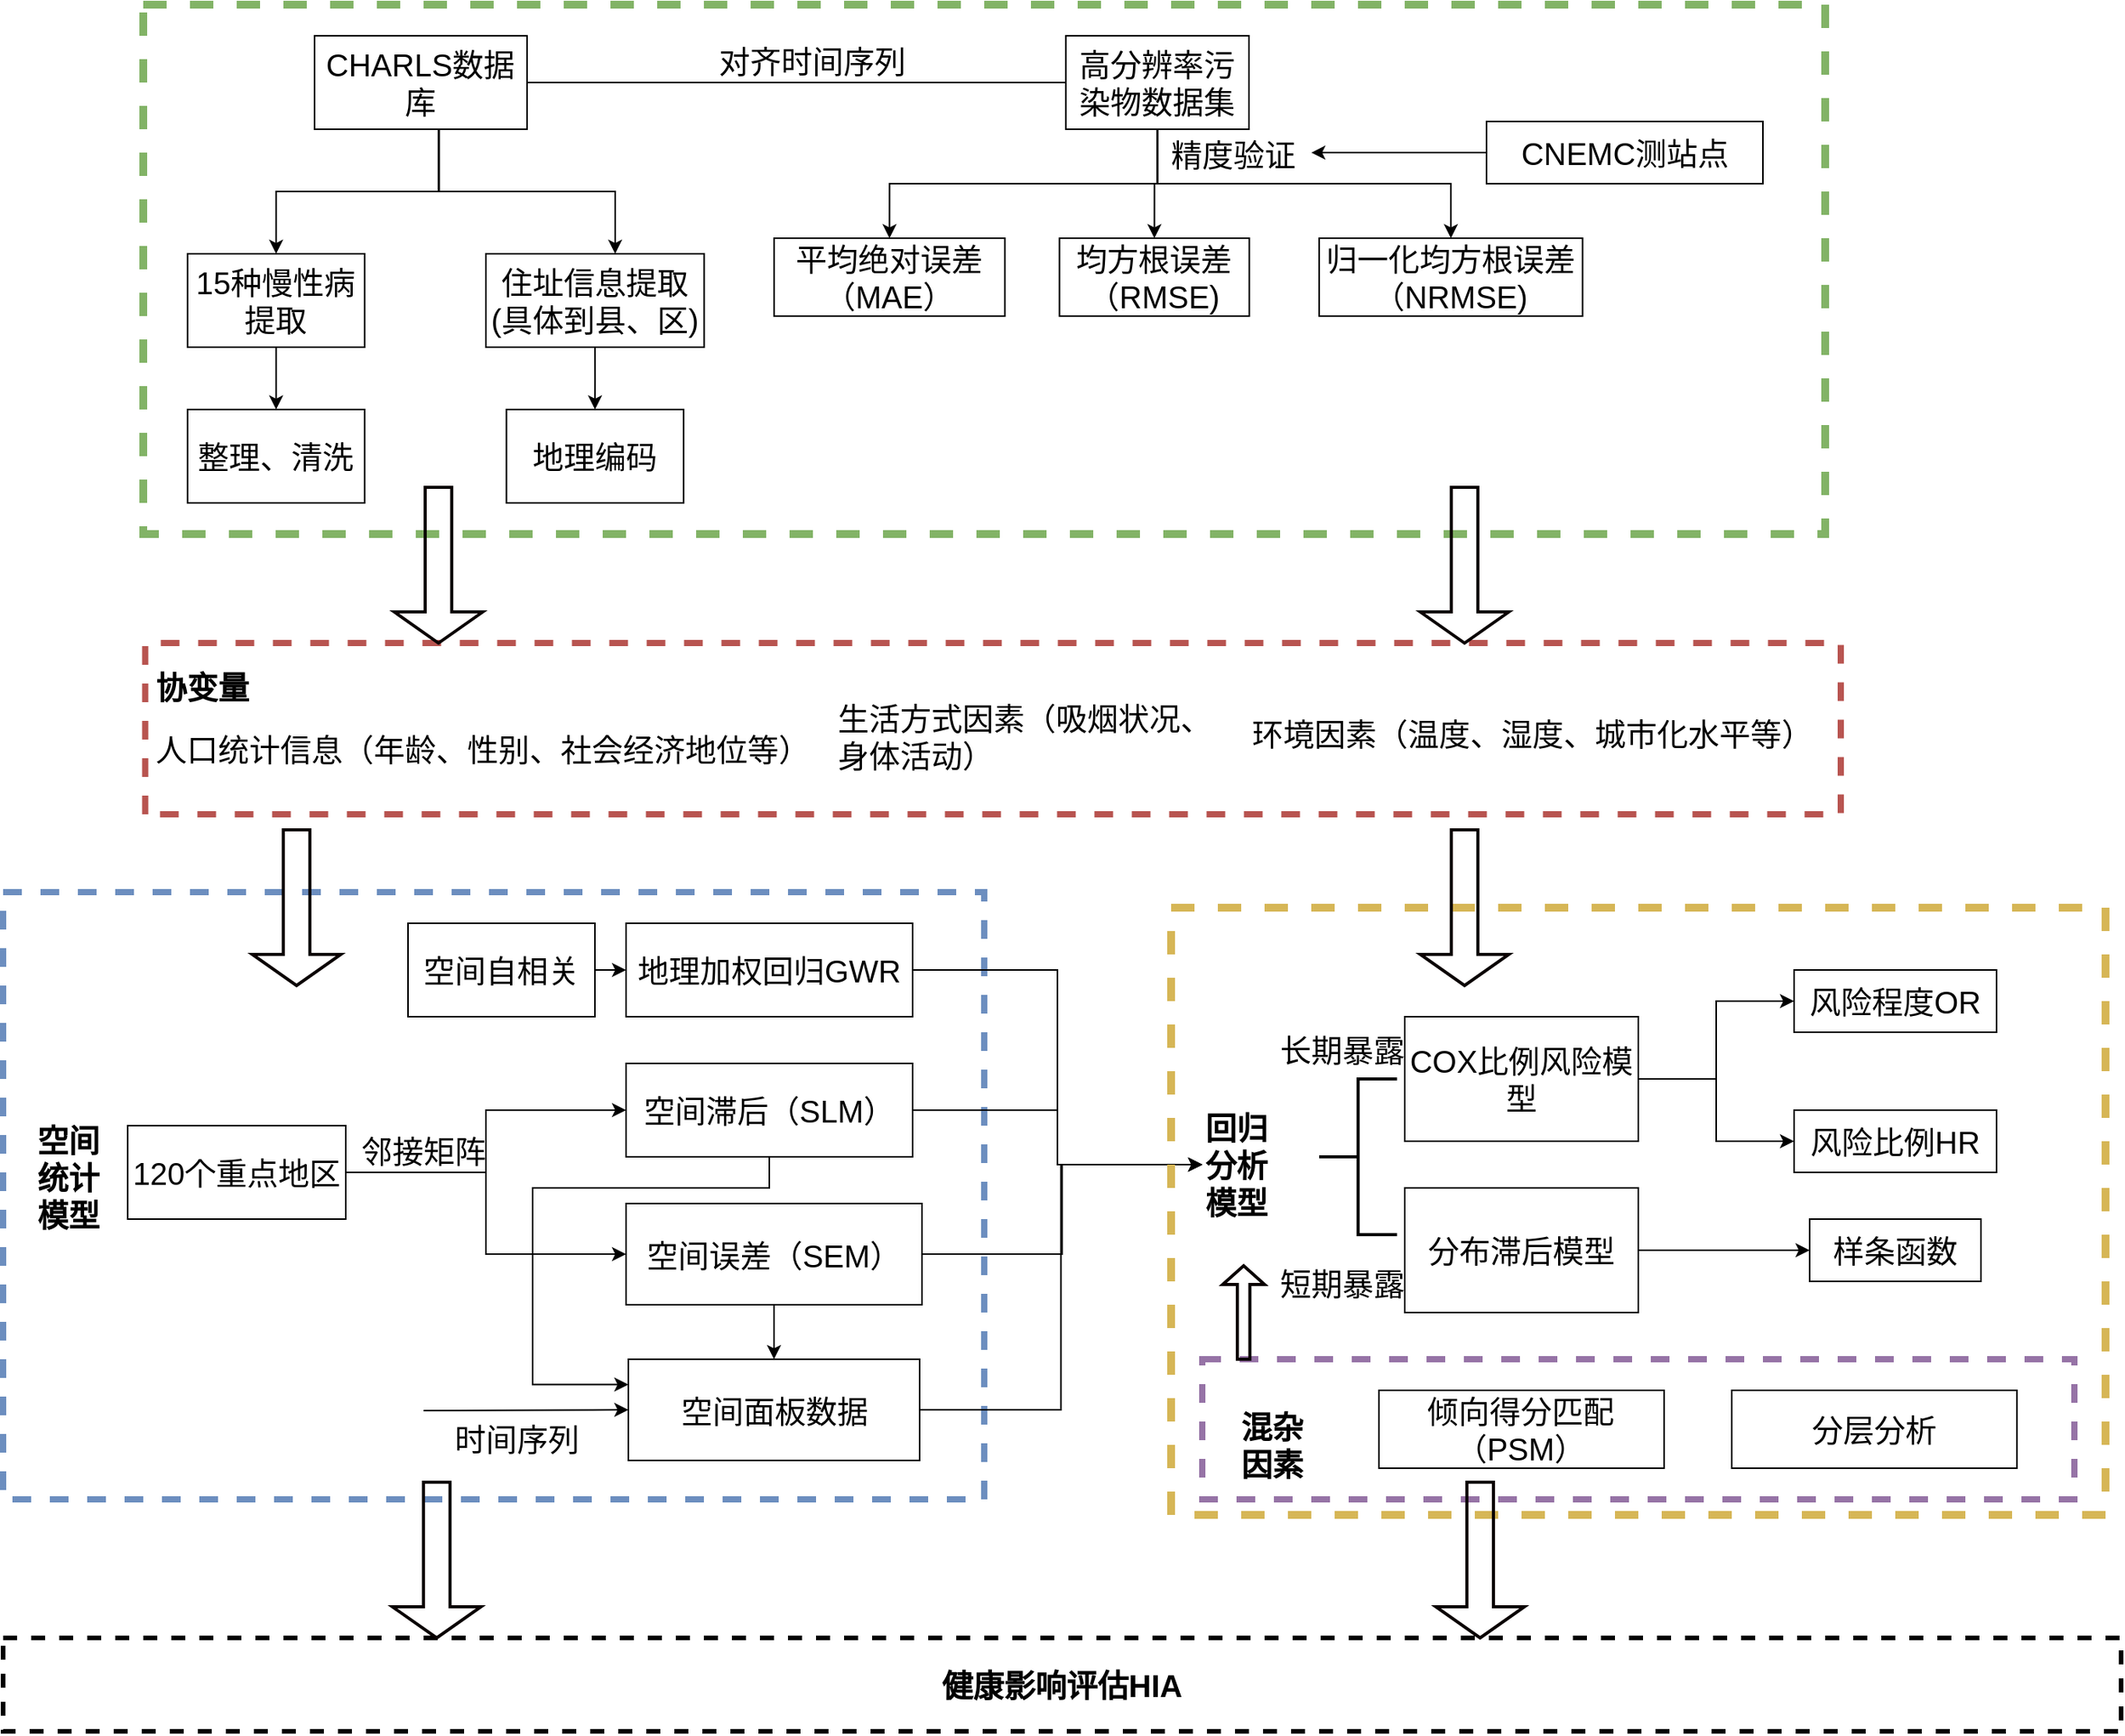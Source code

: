 <mxfile version="24.8.6" pages="2">
  <diagram name="第 1 页" id="S4vARhh8KjMdQaPIsJIj">
    <mxGraphModel dx="2604" dy="1002" grid="1" gridSize="10" guides="1" tooltips="1" connect="1" arrows="1" fold="1" page="1" pageScale="1" pageWidth="827" pageHeight="1169" math="0" shadow="0">
      <root>
        <mxCell id="0" />
        <mxCell id="1" parent="0" />
        <mxCell id="MaR1eD7RPBaUpfUE0ZZK-1" value="" style="group;fillColor=none;fontSize=20;" parent="1" vertex="1" connectable="0">
          <mxGeometry x="-120.0" y="690" width="630" height="390" as="geometry" />
        </mxCell>
        <mxCell id="u7QFWZwP_d8b8XSbBpdV-59" value="" style="rounded=0;whiteSpace=wrap;dashed=1;fillColor=none;strokeColor=#6c8ebf;movable=1;resizable=1;rotatable=1;deletable=1;editable=1;locked=0;connectable=1;fontSize=20;strokeWidth=4;" parent="MaR1eD7RPBaUpfUE0ZZK-1" vertex="1">
          <mxGeometry width="630" height="390" as="geometry" />
        </mxCell>
        <mxCell id="u7QFWZwP_d8b8XSbBpdV-24" value="地理加权回归GWR" style="whiteSpace=wrap;fontSize=20;" parent="MaR1eD7RPBaUpfUE0ZZK-1" vertex="1">
          <mxGeometry x="400" y="20" width="184" height="60" as="geometry" />
        </mxCell>
        <mxCell id="TyV_NHOArFYKBFU9Bjv8-3" style="edgeStyle=orthogonalEdgeStyle;rounded=0;orthogonalLoop=1;jettySize=auto;html=1;exitX=0.5;exitY=1;exitDx=0;exitDy=0;" edge="1" parent="MaR1eD7RPBaUpfUE0ZZK-1" source="u7QFWZwP_d8b8XSbBpdV-25" target="u7QFWZwP_d8b8XSbBpdV-29">
          <mxGeometry relative="1" as="geometry" />
        </mxCell>
        <mxCell id="u7QFWZwP_d8b8XSbBpdV-25" value="空间误差（SEM）" style="whiteSpace=wrap;strokeColor=default;align=center;verticalAlign=middle;fontFamily=Helvetica;fontSize=20;fontColor=default;fillColor=default;" parent="MaR1eD7RPBaUpfUE0ZZK-1" vertex="1">
          <mxGeometry x="400" y="200" width="190" height="65" as="geometry" />
        </mxCell>
        <mxCell id="u7QFWZwP_d8b8XSbBpdV-29" value="空间面板数据" style="whiteSpace=wrap;fontSize=20;" parent="MaR1eD7RPBaUpfUE0ZZK-1" vertex="1">
          <mxGeometry x="401.5" y="300" width="187" height="65" as="geometry" />
        </mxCell>
        <mxCell id="u7QFWZwP_d8b8XSbBpdV-39" value="" style="edgeStyle=orthogonalEdgeStyle;rounded=0;orthogonalLoop=1;jettySize=auto;entryX=0;entryY=0.5;entryDx=0;entryDy=0;fontSize=20;" parent="MaR1eD7RPBaUpfUE0ZZK-1" source="u7QFWZwP_d8b8XSbBpdV-30" target="u7QFWZwP_d8b8XSbBpdV-26" edge="1">
          <mxGeometry relative="1" as="geometry" />
        </mxCell>
        <mxCell id="u7QFWZwP_d8b8XSbBpdV-40" value="" style="edgeStyle=orthogonalEdgeStyle;rounded=0;orthogonalLoop=1;jettySize=auto;exitX=1;exitY=0.5;exitDx=0;exitDy=0;entryX=0;entryY=0.5;entryDx=0;entryDy=0;fontSize=20;" parent="MaR1eD7RPBaUpfUE0ZZK-1" source="u7QFWZwP_d8b8XSbBpdV-30" target="u7QFWZwP_d8b8XSbBpdV-25" edge="1">
          <mxGeometry relative="1" as="geometry" />
        </mxCell>
        <mxCell id="u7QFWZwP_d8b8XSbBpdV-30" value="120个重点地区" style="whiteSpace=wrap;rounded=0;strokeColor=default;align=center;verticalAlign=middle;fontFamily=Helvetica;fontSize=20;fontColor=default;fillColor=default;" parent="MaR1eD7RPBaUpfUE0ZZK-1" vertex="1">
          <mxGeometry x="80" y="150" width="140" height="60" as="geometry" />
        </mxCell>
        <mxCell id="u7QFWZwP_d8b8XSbBpdV-33" value="邻接矩阵" style="text;align=center;verticalAlign=middle;resizable=0;points=[];autosize=1;strokeColor=none;fillColor=none;fontSize=20;" parent="MaR1eD7RPBaUpfUE0ZZK-1" vertex="1">
          <mxGeometry x="220" y="145" width="100" height="40" as="geometry" />
        </mxCell>
        <mxCell id="TyV_NHOArFYKBFU9Bjv8-4" style="edgeStyle=orthogonalEdgeStyle;rounded=0;orthogonalLoop=1;jettySize=auto;html=1;exitX=0.5;exitY=1;exitDx=0;exitDy=0;entryX=0;entryY=0.25;entryDx=0;entryDy=0;" edge="1" parent="MaR1eD7RPBaUpfUE0ZZK-1" source="u7QFWZwP_d8b8XSbBpdV-26" target="u7QFWZwP_d8b8XSbBpdV-29">
          <mxGeometry relative="1" as="geometry">
            <Array as="points">
              <mxPoint x="492" y="190" />
              <mxPoint x="340" y="190" />
              <mxPoint x="340" y="316" />
            </Array>
          </mxGeometry>
        </mxCell>
        <mxCell id="u7QFWZwP_d8b8XSbBpdV-26" value="空间滞后（SLM）" style="whiteSpace=wrap;fontSize=20;" parent="MaR1eD7RPBaUpfUE0ZZK-1" vertex="1">
          <mxGeometry x="400" y="110" width="184" height="60" as="geometry" />
        </mxCell>
        <mxCell id="u7QFWZwP_d8b8XSbBpdV-48" value="" style="endArrow=classic;rounded=0;entryX=0;entryY=0.5;entryDx=0;entryDy=0;fontSize=20;" parent="MaR1eD7RPBaUpfUE0ZZK-1" target="u7QFWZwP_d8b8XSbBpdV-29" edge="1">
          <mxGeometry width="50" height="50" relative="1" as="geometry">
            <mxPoint x="270" y="333" as="sourcePoint" />
            <mxPoint x="420" y="265" as="targetPoint" />
          </mxGeometry>
        </mxCell>
        <mxCell id="u7QFWZwP_d8b8XSbBpdV-49" value="时间序列" style="text;align=center;verticalAlign=middle;resizable=0;points=[];autosize=1;strokeColor=none;fillColor=none;fontSize=20;" parent="MaR1eD7RPBaUpfUE0ZZK-1" vertex="1">
          <mxGeometry x="280" y="330" width="100" height="40" as="geometry" />
        </mxCell>
        <mxCell id="u7QFWZwP_d8b8XSbBpdV-65" value="空间统计模型" style="text;align=left;verticalAlign=middle;rounded=0;fontSize=20;whiteSpace=wrap;fontStyle=1" parent="MaR1eD7RPBaUpfUE0ZZK-1" vertex="1">
          <mxGeometry x="20" y="90" width="60" height="185" as="geometry" />
        </mxCell>
        <mxCell id="TyV_NHOArFYKBFU9Bjv8-2" style="edgeStyle=orthogonalEdgeStyle;rounded=0;orthogonalLoop=1;jettySize=auto;html=1;exitX=1;exitY=0.5;exitDx=0;exitDy=0;entryX=0;entryY=0.5;entryDx=0;entryDy=0;" edge="1" parent="MaR1eD7RPBaUpfUE0ZZK-1" source="TyV_NHOArFYKBFU9Bjv8-1" target="u7QFWZwP_d8b8XSbBpdV-24">
          <mxGeometry relative="1" as="geometry" />
        </mxCell>
        <mxCell id="TyV_NHOArFYKBFU9Bjv8-1" value="&lt;font style=&quot;font-size: 20px;&quot;&gt;空间自相关&lt;/font&gt;" style="rounded=0;whiteSpace=wrap;html=1;" vertex="1" parent="MaR1eD7RPBaUpfUE0ZZK-1">
          <mxGeometry x="260" y="20" width="120" height="60" as="geometry" />
        </mxCell>
        <mxCell id="MaR1eD7RPBaUpfUE0ZZK-3" value="" style="group;dashed=1;fontSize=20;" parent="1" vertex="1" connectable="0">
          <mxGeometry x="-28.755" y="530.005" width="1090.01" height="110.0" as="geometry" />
        </mxCell>
        <mxCell id="u7QFWZwP_d8b8XSbBpdV-43" value="" style="rounded=0;whiteSpace=wrap;fillColor=none;strokeColor=#b85450;rotation=-90;dashed=1;fontSize=20;strokeWidth=4;" parent="MaR1eD7RPBaUpfUE0ZZK-3" vertex="1">
          <mxGeometry x="489.375" y="-489.375" width="110" height="1088.75" as="geometry" />
        </mxCell>
        <mxCell id="u7QFWZwP_d8b8XSbBpdV-44" value="协变量&#xa;" style="text;whiteSpace=wrap;overflow=hidden;rounded=0;fontSize=20;fontStyle=1" parent="MaR1eD7RPBaUpfUE0ZZK-3" vertex="1">
          <mxGeometry x="4.995" y="9.995" width="75.09" height="40" as="geometry" />
        </mxCell>
        <mxCell id="u7QFWZwP_d8b8XSbBpdV-71" value="人口统计信息（年龄、性别、社会经济地位等）" style="text;fontSize=20;labelBackgroundColor=default;whiteSpace=wrap;fillColor=none;strokeColor=none;" parent="MaR1eD7RPBaUpfUE0ZZK-3" vertex="1">
          <mxGeometry x="4.995" y="49.995" width="470" height="70" as="geometry" />
        </mxCell>
        <mxCell id="u7QFWZwP_d8b8XSbBpdV-72" value="生活方式因素（吸烟状况、身体活动）" style="text;whiteSpace=wrap;fontSize=20;labelBackgroundColor=default;" parent="MaR1eD7RPBaUpfUE0ZZK-3" vertex="1">
          <mxGeometry x="442.75" y="29.99" width="249.91" height="70" as="geometry" />
        </mxCell>
        <mxCell id="u7QFWZwP_d8b8XSbBpdV-73" value="环境因素（温度、湿度、城市化水平等）" style="text;whiteSpace=wrap;fontSize=20;labelBackgroundColor=default;" parent="MaR1eD7RPBaUpfUE0ZZK-3" vertex="1">
          <mxGeometry x="708.67" y="40" width="381.34" height="70" as="geometry" />
        </mxCell>
        <mxCell id="MaR1eD7RPBaUpfUE0ZZK-4" value="" style="edgeStyle=orthogonalEdgeStyle;rounded=0;orthogonalLoop=1;jettySize=auto;exitX=1;exitY=0.5;exitDx=0;exitDy=0;fontSize=20;" parent="1" source="u7QFWZwP_d8b8XSbBpdV-24" target="u7QFWZwP_d8b8XSbBpdV-67" edge="1">
          <mxGeometry relative="1" as="geometry" />
        </mxCell>
        <mxCell id="MaR1eD7RPBaUpfUE0ZZK-5" value="" style="edgeStyle=orthogonalEdgeStyle;rounded=0;orthogonalLoop=1;jettySize=auto;exitX=1;exitY=0.5;exitDx=0;exitDy=0;entryX=0;entryY=0.5;entryDx=0;entryDy=0;fontSize=20;" parent="1" source="u7QFWZwP_d8b8XSbBpdV-26" target="u7QFWZwP_d8b8XSbBpdV-67" edge="1">
          <mxGeometry relative="1" as="geometry" />
        </mxCell>
        <mxCell id="MaR1eD7RPBaUpfUE0ZZK-6" value="" style="edgeStyle=orthogonalEdgeStyle;rounded=0;orthogonalLoop=1;jettySize=auto;exitX=1;exitY=0.5;exitDx=0;exitDy=0;fontSize=20;" parent="1" source="u7QFWZwP_d8b8XSbBpdV-25" target="u7QFWZwP_d8b8XSbBpdV-67" edge="1">
          <mxGeometry relative="1" as="geometry" />
        </mxCell>
        <mxCell id="MaR1eD7RPBaUpfUE0ZZK-7" value="" style="edgeStyle=orthogonalEdgeStyle;rounded=0;orthogonalLoop=1;jettySize=auto;exitX=1;exitY=0.5;exitDx=0;exitDy=0;entryX=0;entryY=0.5;entryDx=0;entryDy=0;fontSize=20;" parent="1" source="u7QFWZwP_d8b8XSbBpdV-29" target="u7QFWZwP_d8b8XSbBpdV-67" edge="1">
          <mxGeometry relative="1" as="geometry" />
        </mxCell>
        <mxCell id="MaR1eD7RPBaUpfUE0ZZK-26" value="健康影响评估HIA" style="rounded=0;whiteSpace=wrap;fillColor=none;dashed=1;strokeWidth=3;fontSize=20;fontStyle=1" parent="1" vertex="1">
          <mxGeometry x="-120" y="1169" width="1360" height="60" as="geometry" />
        </mxCell>
        <mxCell id="u7QFWZwP_d8b8XSbBpdV-60" value="" style="rounded=0;whiteSpace=wrap;fillColor=none;strokeColor=#d6b656;fontSize=20;strokeWidth=5;dashed=1;" parent="1" vertex="1">
          <mxGeometry x="630" y="700" width="600" height="390" as="geometry" />
        </mxCell>
        <mxCell id="MaR1eD7RPBaUpfUE0ZZK-15" value="" style="edgeStyle=orthogonalEdgeStyle;rounded=0;orthogonalLoop=1;jettySize=auto;exitX=1;exitY=0.5;exitDx=0;exitDy=0;entryX=0;entryY=0.5;entryDx=0;entryDy=0;fontSize=20;" parent="1" source="u7QFWZwP_d8b8XSbBpdV-50" target="MaR1eD7RPBaUpfUE0ZZK-13" edge="1">
          <mxGeometry relative="1" as="geometry" />
        </mxCell>
        <mxCell id="MaR1eD7RPBaUpfUE0ZZK-18" value="" style="edgeStyle=orthogonalEdgeStyle;rounded=0;orthogonalLoop=1;jettySize=auto;exitX=1;exitY=0.5;exitDx=0;exitDy=0;fontSize=20;" parent="1" source="u7QFWZwP_d8b8XSbBpdV-50" target="MaR1eD7RPBaUpfUE0ZZK-17" edge="1">
          <mxGeometry relative="1" as="geometry" />
        </mxCell>
        <mxCell id="u7QFWZwP_d8b8XSbBpdV-50" value="COX比例风险模型" style="whiteSpace=wrap;fontSize=20;" parent="1" vertex="1">
          <mxGeometry x="780" y="770" width="150" height="80" as="geometry" />
        </mxCell>
        <mxCell id="MaR1eD7RPBaUpfUE0ZZK-16" value="" style="edgeStyle=orthogonalEdgeStyle;rounded=0;orthogonalLoop=1;jettySize=auto;exitX=1;exitY=0.5;exitDx=0;exitDy=0;entryX=0;entryY=0.5;entryDx=0;entryDy=0;fontSize=20;" parent="1" source="u7QFWZwP_d8b8XSbBpdV-52" target="MaR1eD7RPBaUpfUE0ZZK-14" edge="1">
          <mxGeometry relative="1" as="geometry" />
        </mxCell>
        <mxCell id="u7QFWZwP_d8b8XSbBpdV-52" value="分布滞后模型" style="whiteSpace=wrap;fontSize=20;" parent="1" vertex="1">
          <mxGeometry x="780" y="880" width="150" height="80" as="geometry" />
        </mxCell>
        <mxCell id="u7QFWZwP_d8b8XSbBpdV-56" value="长期暴露" style="text;align=center;verticalAlign=middle;resizable=0;points=[];autosize=1;strokeColor=none;fillColor=none;fontSize=20;" parent="1" vertex="1">
          <mxGeometry x="689.99" y="770" width="100" height="40" as="geometry" />
        </mxCell>
        <mxCell id="u7QFWZwP_d8b8XSbBpdV-57" value="短期暴露" style="text;align=center;verticalAlign=middle;resizable=0;points=[];autosize=1;strokeColor=none;fillColor=none;fontSize=20;" parent="1" vertex="1">
          <mxGeometry x="690" y="920" width="100" height="40" as="geometry" />
        </mxCell>
        <mxCell id="u7QFWZwP_d8b8XSbBpdV-67" value="回归分析模型" style="text;align=left;verticalAlign=middle;whiteSpace=wrap;rounded=0;fontSize=20;fontStyle=1" parent="1" vertex="1">
          <mxGeometry x="650" y="680" width="60" height="370" as="geometry" />
        </mxCell>
        <mxCell id="MaR1eD7RPBaUpfUE0ZZK-12" value="" style="strokeWidth=2;shape=mxgraph.flowchart.annotation_2;align=left;labelPosition=right;pointerEvents=1;fontSize=20;" parent="1" vertex="1">
          <mxGeometry x="725.08" y="810" width="50" height="100" as="geometry" />
        </mxCell>
        <mxCell id="MaR1eD7RPBaUpfUE0ZZK-13" value="风险程度OR" style="rounded=0;whiteSpace=wrap;fontSize=20;" parent="1" vertex="1">
          <mxGeometry x="1030" y="740" width="130" height="40" as="geometry" />
        </mxCell>
        <mxCell id="MaR1eD7RPBaUpfUE0ZZK-14" value="样条函数" style="rounded=0;whiteSpace=wrap;fontSize=20;" parent="1" vertex="1">
          <mxGeometry x="1040" y="900" width="110" height="40" as="geometry" />
        </mxCell>
        <mxCell id="MaR1eD7RPBaUpfUE0ZZK-17" value="风险比例HR" style="rounded=0;whiteSpace=wrap;fontSize=20;" parent="1" vertex="1">
          <mxGeometry x="1030" y="830" width="130" height="40" as="geometry" />
        </mxCell>
        <mxCell id="MaR1eD7RPBaUpfUE0ZZK-19" value="" style="rounded=0;whiteSpace=wrap;fillColor=none;dashed=1;strokeWidth=4;strokeColor=#9673a6;fontSize=20;" parent="1" vertex="1">
          <mxGeometry x="650" y="990" width="560" height="90" as="geometry" />
        </mxCell>
        <mxCell id="MaR1eD7RPBaUpfUE0ZZK-20" value="倾向得分匹配（PSM）" style="whiteSpace=wrap;fontSize=20;" parent="1" vertex="1">
          <mxGeometry x="763.44" y="1010" width="183.13" height="50" as="geometry" />
        </mxCell>
        <mxCell id="MaR1eD7RPBaUpfUE0ZZK-21" value="分层分析" style="whiteSpace=wrap;fontSize=20;" parent="1" vertex="1">
          <mxGeometry x="990" y="1010" width="183.13" height="50" as="geometry" />
        </mxCell>
        <mxCell id="MaR1eD7RPBaUpfUE0ZZK-23" value="混杂因素" style="text;align=center;verticalAlign=middle;whiteSpace=wrap;rounded=0;fontSize=20;fontStyle=1" parent="1" vertex="1">
          <mxGeometry x="670" y="1030" width="50" height="30" as="geometry" />
        </mxCell>
        <mxCell id="MaR1eD7RPBaUpfUE0ZZK-24" value="" style="shape=singleArrow;direction=south;whiteSpace=wrap;fillColor=none;strokeColor=#0A0000;fontSize=20;rotation=-180;strokeWidth=2;align=center;verticalAlign=middle;fontFamily=Helvetica;fontColor=default;" parent="1" vertex="1">
          <mxGeometry x="663.13" y="930" width="26.87" height="60" as="geometry" />
        </mxCell>
        <mxCell id="MaR1eD7RPBaUpfUE0ZZK-9" value="" style="shape=singleArrow;direction=south;whiteSpace=wrap;fillColor=none;strokeColor=#0A0000;fontSize=20;strokeWidth=2;align=center;verticalAlign=middle;fontFamily=Helvetica;fontColor=default;" parent="1" vertex="1">
          <mxGeometry x="789.997" y="650" width="56.87" height="100" as="geometry" />
        </mxCell>
        <mxCell id="MaR1eD7RPBaUpfUE0ZZK-27" value="" style="shape=singleArrow;direction=south;whiteSpace=wrap;fillColor=none;strokeColor=#0A0000;fontSize=20;strokeWidth=2;align=center;verticalAlign=middle;fontFamily=Helvetica;fontColor=default;" parent="1" vertex="1">
          <mxGeometry x="799.997" y="1069" width="56.87" height="100" as="geometry" />
        </mxCell>
        <mxCell id="MaR1eD7RPBaUpfUE0ZZK-28" value="" style="shape=singleArrow;direction=south;whiteSpace=wrap;fillColor=none;strokeColor=#0A0000;fontSize=20;strokeWidth=2;align=center;verticalAlign=middle;fontFamily=Helvetica;fontColor=default;" parent="1" vertex="1">
          <mxGeometry x="129.997" y="1069" width="56.87" height="100" as="geometry" />
        </mxCell>
        <mxCell id="u7QFWZwP_d8b8XSbBpdV-58" value="" style="rounded=0;whiteSpace=wrap;dashed=1;fillColor=none;strokeColor=#82b366;movable=1;resizable=1;rotatable=1;deletable=1;editable=1;locked=0;connectable=1;fontSize=20;strokeWidth=5;" parent="1" vertex="1">
          <mxGeometry x="-30.01" y="120.01" width="1080" height="340" as="geometry" />
        </mxCell>
        <mxCell id="u7QFWZwP_d8b8XSbBpdV-6" value="" style="edgeStyle=orthogonalEdgeStyle;rounded=0;orthogonalLoop=1;jettySize=auto;entryX=0.5;entryY=0;entryDx=0;entryDy=0;fontSize=20;exitX=0.583;exitY=1.004;exitDx=0;exitDy=0;exitPerimeter=0;" parent="1" source="u7QFWZwP_d8b8XSbBpdV-1" target="u7QFWZwP_d8b8XSbBpdV-2" edge="1">
          <mxGeometry relative="1" as="geometry" />
        </mxCell>
        <mxCell id="u7QFWZwP_d8b8XSbBpdV-7" value="" style="edgeStyle=orthogonalEdgeStyle;rounded=0;orthogonalLoop=1;jettySize=auto;fontSize=20;" parent="1" source="u7QFWZwP_d8b8XSbBpdV-1" target="u7QFWZwP_d8b8XSbBpdV-3" edge="1">
          <mxGeometry relative="1" as="geometry">
            <Array as="points">
              <mxPoint x="159.99" y="240.01" />
              <mxPoint x="272.99" y="240.01" />
            </Array>
          </mxGeometry>
        </mxCell>
        <mxCell id="u7QFWZwP_d8b8XSbBpdV-1" value="CHARLS数据库" style="rounded=0;whiteSpace=wrap;fontSize=20;" parent="1" vertex="1">
          <mxGeometry x="79.99" y="140.01" width="136.43" height="60" as="geometry" />
        </mxCell>
        <mxCell id="u7QFWZwP_d8b8XSbBpdV-9" value="" style="edgeStyle=orthogonalEdgeStyle;rounded=0;orthogonalLoop=1;jettySize=auto;fontSize=20;" parent="1" source="u7QFWZwP_d8b8XSbBpdV-2" target="u7QFWZwP_d8b8XSbBpdV-5" edge="1">
          <mxGeometry relative="1" as="geometry" />
        </mxCell>
        <mxCell id="u7QFWZwP_d8b8XSbBpdV-2" value="15种慢性病提取" style="rounded=0;whiteSpace=wrap;fontSize=20;" parent="1" vertex="1">
          <mxGeometry x="-1.575" y="280.01" width="113.739" height="60" as="geometry" />
        </mxCell>
        <mxCell id="u7QFWZwP_d8b8XSbBpdV-8" value="" style="edgeStyle=orthogonalEdgeStyle;rounded=0;orthogonalLoop=1;jettySize=auto;exitX=0.5;exitY=1;exitDx=0;exitDy=0;fontSize=20;" parent="1" source="u7QFWZwP_d8b8XSbBpdV-3" target="u7QFWZwP_d8b8XSbBpdV-4" edge="1">
          <mxGeometry relative="1" as="geometry" />
        </mxCell>
        <mxCell id="u7QFWZwP_d8b8XSbBpdV-3" value="住址信息提取(具体到县、区)" style="rounded=0;whiteSpace=wrap;fontSize=20;" parent="1" vertex="1">
          <mxGeometry x="189.99" y="280.01" width="140.17" height="60" as="geometry" />
        </mxCell>
        <mxCell id="u7QFWZwP_d8b8XSbBpdV-4" value="地理编码" style="rounded=0;whiteSpace=wrap;fontSize=20;" parent="1" vertex="1">
          <mxGeometry x="203.205" y="380.01" width="113.739" height="60" as="geometry" />
        </mxCell>
        <mxCell id="u7QFWZwP_d8b8XSbBpdV-5" value="整理、清洗" style="rounded=0;whiteSpace=wrap;fontSize=20;" parent="1" vertex="1">
          <mxGeometry x="-1.575" y="380.01" width="113.739" height="60" as="geometry" />
        </mxCell>
        <mxCell id="u7QFWZwP_d8b8XSbBpdV-18" value="" style="edgeStyle=orthogonalEdgeStyle;rounded=0;orthogonalLoop=1;jettySize=auto;exitX=0.5;exitY=1;exitDx=0;exitDy=0;entryX=0.5;entryY=0;entryDx=0;entryDy=0;fontSize=20;" parent="1" source="u7QFWZwP_d8b8XSbBpdV-10" target="u7QFWZwP_d8b8XSbBpdV-13" edge="1">
          <mxGeometry relative="1" as="geometry" />
        </mxCell>
        <mxCell id="u7QFWZwP_d8b8XSbBpdV-19" value="" style="edgeStyle=orthogonalEdgeStyle;rounded=0;orthogonalLoop=1;jettySize=auto;exitX=0.5;exitY=1;exitDx=0;exitDy=0;entryX=0.5;entryY=0;entryDx=0;entryDy=0;fontSize=20;" parent="1" source="u7QFWZwP_d8b8XSbBpdV-10" target="u7QFWZwP_d8b8XSbBpdV-16" edge="1">
          <mxGeometry relative="1" as="geometry" />
        </mxCell>
        <mxCell id="u7QFWZwP_d8b8XSbBpdV-20" value="" style="edgeStyle=orthogonalEdgeStyle;rounded=0;orthogonalLoop=1;jettySize=auto;exitX=0.5;exitY=1;exitDx=0;exitDy=0;fontSize=20;" parent="1" source="u7QFWZwP_d8b8XSbBpdV-10" target="u7QFWZwP_d8b8XSbBpdV-15" edge="1">
          <mxGeometry relative="1" as="geometry" />
        </mxCell>
        <mxCell id="u7QFWZwP_d8b8XSbBpdV-10" value="高分辨率污染物数据集" style="rounded=0;whiteSpace=wrap;fontSize=20;" parent="1" vertex="1">
          <mxGeometry x="562.38" y="140.01" width="117.62" height="60" as="geometry" />
        </mxCell>
        <mxCell id="u7QFWZwP_d8b8XSbBpdV-11" value="" style="endArrow=none;rounded=0;exitX=1;exitY=0.5;exitDx=0;exitDy=0;entryX=0;entryY=0.5;entryDx=0;entryDy=0;fontSize=20;" parent="1" source="u7QFWZwP_d8b8XSbBpdV-1" target="u7QFWZwP_d8b8XSbBpdV-10" edge="1">
          <mxGeometry width="50" height="50" relative="1" as="geometry">
            <mxPoint x="282.773" y="180.01" as="sourcePoint" />
            <mxPoint x="330.164" y="130.01" as="targetPoint" />
          </mxGeometry>
        </mxCell>
        <mxCell id="u7QFWZwP_d8b8XSbBpdV-12" value="对齐时间序列" style="text;align=center;verticalAlign=middle;resizable=0;points=[];autosize=1;strokeColor=none;fillColor=none;fontSize=20;" parent="1" vertex="1">
          <mxGeometry x="329.642" y="135.01" width="140" height="40" as="geometry" />
        </mxCell>
        <mxCell id="u7QFWZwP_d8b8XSbBpdV-13" value="平均绝对误差（MAE）" style="rounded=0;whiteSpace=wrap;fontSize=20;" parent="1" vertex="1">
          <mxGeometry x="375.08" y="270.01" width="148.17" height="50" as="geometry" />
        </mxCell>
        <mxCell id="u7QFWZwP_d8b8XSbBpdV-15" value="归一化均方根误差 （NRMSE)" style="rounded=0;whiteSpace=wrap;fontSize=20;" parent="1" vertex="1">
          <mxGeometry x="725.08" y="270.01" width="169.13" height="50" as="geometry" />
        </mxCell>
        <mxCell id="u7QFWZwP_d8b8XSbBpdV-16" value="均方根误差 （RMSE)" style="rounded=0;whiteSpace=wrap;fontSize=20;" parent="1" vertex="1">
          <mxGeometry x="558.3" y="270.01" width="121.91" height="50" as="geometry" />
        </mxCell>
        <mxCell id="u7QFWZwP_d8b8XSbBpdV-21" value="" style="edgeStyle=orthogonalEdgeStyle;rounded=0;orthogonalLoop=1;jettySize=auto;fontSize=20;" parent="1" source="u7QFWZwP_d8b8XSbBpdV-17" target="u7QFWZwP_d8b8XSbBpdV-22" edge="1">
          <mxGeometry relative="1" as="geometry">
            <mxPoint x="623.99" y="120.01" as="targetPoint" />
          </mxGeometry>
        </mxCell>
        <mxCell id="u7QFWZwP_d8b8XSbBpdV-17" value="CNEMC测站点" style="rounded=0;whiteSpace=wrap;fontSize=20;" parent="1" vertex="1">
          <mxGeometry x="832.51" y="195.01" width="177.49" height="40" as="geometry" />
        </mxCell>
        <mxCell id="u7QFWZwP_d8b8XSbBpdV-22" value="精度验证" style="text;align=center;verticalAlign=middle;resizable=0;points=[];autosize=1;strokeColor=none;fillColor=none;fontSize=20;" parent="1" vertex="1">
          <mxGeometry x="619.998" y="195.01" width="100" height="40" as="geometry" />
        </mxCell>
        <mxCell id="u7QFWZwP_d8b8XSbBpdV-63" value="" style="shape=singleArrow;direction=south;whiteSpace=wrap;fillColor=none;strokeColor=#0A0000;fontSize=20;strokeWidth=2;align=center;verticalAlign=middle;fontFamily=Helvetica;fontColor=default;" parent="1" vertex="1">
          <mxGeometry x="789.987" y="430.01" width="56.87" height="100" as="geometry" />
        </mxCell>
        <mxCell id="u7QFWZwP_d8b8XSbBpdV-70" value="" style="shape=singleArrow;direction=south;whiteSpace=wrap;fillColor=none;strokeColor=#0A0000;fontSize=20;strokeWidth=2;align=center;verticalAlign=middle;fontFamily=Helvetica;fontColor=default;" parent="1" vertex="1">
          <mxGeometry x="131.117" y="430.01" width="56.87" height="100" as="geometry" />
        </mxCell>
        <mxCell id="MaR1eD7RPBaUpfUE0ZZK-30" value="" style="edgeStyle=orthogonalEdgeStyle;rounded=0;orthogonalLoop=1;jettySize=auto;exitX=0.5;exitY=1;exitDx=0;exitDy=0;" parent="1" source="MaR1eD7RPBaUpfUE0ZZK-17" target="MaR1eD7RPBaUpfUE0ZZK-17" edge="1">
          <mxGeometry relative="1" as="geometry" />
        </mxCell>
        <mxCell id="MaR1eD7RPBaUpfUE0ZZK-8" value="" style="shape=singleArrow;direction=south;whiteSpace=wrap;fillColor=none;strokeColor=#0A0000;fontSize=20;strokeWidth=2;" parent="1" vertex="1">
          <mxGeometry x="39.997" y="650" width="56.87" height="100" as="geometry" />
        </mxCell>
      </root>
    </mxGraphModel>
  </diagram>
  <diagram id="80b183ClqWGXkhcgkJOU" name="第 2 页">
    <mxGraphModel dx="1066" dy="601" grid="1" gridSize="10" guides="1" tooltips="1" connect="1" arrows="1" fold="1" page="1" pageScale="1" pageWidth="827" pageHeight="1169" math="0" shadow="0">
      <root>
        <mxCell id="0" />
        <mxCell id="1" parent="0" />
        <mxCell id="W6MoOgpqIGG31dN70bC_-2" value="" style="edgeStyle=orthogonalEdgeStyle;rounded=0;orthogonalLoop=1;jettySize=auto;exitX=1;exitY=0.5;exitDx=0;exitDy=0;entryX=0;entryY=0.5;entryDx=0;entryDy=0;fontSize=20;" edge="1" parent="1" source="W6MoOgpqIGG31dN70bC_-4" target="W6MoOgpqIGG31dN70bC_-11">
          <mxGeometry relative="1" as="geometry" />
        </mxCell>
        <mxCell id="W6MoOgpqIGG31dN70bC_-3" value="" style="edgeStyle=orthogonalEdgeStyle;rounded=0;orthogonalLoop=1;jettySize=auto;exitX=1;exitY=0.5;exitDx=0;exitDy=0;fontSize=20;" edge="1" parent="1" source="W6MoOgpqIGG31dN70bC_-4" target="W6MoOgpqIGG31dN70bC_-13">
          <mxGeometry relative="1" as="geometry" />
        </mxCell>
        <mxCell id="W6MoOgpqIGG31dN70bC_-4" value="COX比例风险模型" style="whiteSpace=wrap;fontSize=20;" vertex="1" parent="1">
          <mxGeometry x="550" y="680" width="150" height="80" as="geometry" />
        </mxCell>
        <mxCell id="W6MoOgpqIGG31dN70bC_-5" value="" style="edgeStyle=orthogonalEdgeStyle;rounded=0;orthogonalLoop=1;jettySize=auto;exitX=1;exitY=0.5;exitDx=0;exitDy=0;entryX=0;entryY=0.5;entryDx=0;entryDy=0;fontSize=20;" edge="1" parent="1" source="W6MoOgpqIGG31dN70bC_-6" target="W6MoOgpqIGG31dN70bC_-12">
          <mxGeometry relative="1" as="geometry" />
        </mxCell>
        <mxCell id="W6MoOgpqIGG31dN70bC_-6" value="分布滞后模型" style="whiteSpace=wrap;fontSize=20;" vertex="1" parent="1">
          <mxGeometry x="550" y="790" width="150" height="80" as="geometry" />
        </mxCell>
        <mxCell id="W6MoOgpqIGG31dN70bC_-7" value="长期暴露" style="text;align=center;verticalAlign=middle;resizable=0;points=[];autosize=1;strokeColor=none;fillColor=none;fontSize=20;" vertex="1" parent="1">
          <mxGeometry x="459.99" y="680" width="100" height="40" as="geometry" />
        </mxCell>
        <mxCell id="W6MoOgpqIGG31dN70bC_-8" value="短期暴露" style="text;align=center;verticalAlign=middle;resizable=0;points=[];autosize=1;strokeColor=none;fillColor=none;fontSize=20;" vertex="1" parent="1">
          <mxGeometry x="460" y="830" width="100" height="40" as="geometry" />
        </mxCell>
        <mxCell id="W6MoOgpqIGG31dN70bC_-9" value="回归分析模型" style="text;align=left;verticalAlign=middle;whiteSpace=wrap;rounded=0;fontSize=20;fontStyle=1" vertex="1" parent="1">
          <mxGeometry x="420" y="590" width="60" height="370" as="geometry" />
        </mxCell>
        <mxCell id="W6MoOgpqIGG31dN70bC_-10" value="" style="strokeWidth=2;shape=mxgraph.flowchart.annotation_2;align=left;labelPosition=right;pointerEvents=1;fontSize=20;" vertex="1" parent="1">
          <mxGeometry x="495.08" y="720" width="50" height="100" as="geometry" />
        </mxCell>
        <mxCell id="W6MoOgpqIGG31dN70bC_-11" value="风险程度OR" style="rounded=0;whiteSpace=wrap;fontSize=20;" vertex="1" parent="1">
          <mxGeometry x="800" y="650" width="130" height="40" as="geometry" />
        </mxCell>
        <mxCell id="W6MoOgpqIGG31dN70bC_-12" value="样条函数" style="rounded=0;whiteSpace=wrap;fontSize=20;" vertex="1" parent="1">
          <mxGeometry x="810" y="810" width="110" height="40" as="geometry" />
        </mxCell>
        <mxCell id="W6MoOgpqIGG31dN70bC_-13" value="风险比例HR" style="rounded=0;whiteSpace=wrap;fontSize=20;" vertex="1" parent="1">
          <mxGeometry x="800" y="740" width="130" height="40" as="geometry" />
        </mxCell>
        <mxCell id="W6MoOgpqIGG31dN70bC_-14" value="" style="rounded=0;whiteSpace=wrap;fillColor=none;dashed=1;strokeWidth=4;strokeColor=#9673a6;fontSize=20;" vertex="1" parent="1">
          <mxGeometry x="420" y="900" width="560" height="90" as="geometry" />
        </mxCell>
        <mxCell id="W6MoOgpqIGG31dN70bC_-15" value="倾向得分匹配（PSM）" style="whiteSpace=wrap;fontSize=20;" vertex="1" parent="1">
          <mxGeometry x="533.44" y="920" width="183.13" height="50" as="geometry" />
        </mxCell>
        <mxCell id="W6MoOgpqIGG31dN70bC_-16" value="分层分析" style="whiteSpace=wrap;fontSize=20;" vertex="1" parent="1">
          <mxGeometry x="760" y="920" width="183.13" height="50" as="geometry" />
        </mxCell>
        <mxCell id="W6MoOgpqIGG31dN70bC_-17" value="混杂因素" style="text;align=center;verticalAlign=middle;whiteSpace=wrap;rounded=0;fontSize=20;fontStyle=1" vertex="1" parent="1">
          <mxGeometry x="440" y="940" width="50" height="30" as="geometry" />
        </mxCell>
        <mxCell id="W6MoOgpqIGG31dN70bC_-18" value="" style="shape=singleArrow;direction=south;whiteSpace=wrap;fillColor=none;strokeColor=#0A0000;fontSize=20;rotation=-180;strokeWidth=2;align=center;verticalAlign=middle;fontFamily=Helvetica;fontColor=default;" vertex="1" parent="1">
          <mxGeometry x="433.13" y="840" width="26.87" height="60" as="geometry" />
        </mxCell>
        <mxCell id="W6MoOgpqIGG31dN70bC_-19" value="" style="edgeStyle=orthogonalEdgeStyle;rounded=0;orthogonalLoop=1;jettySize=auto;exitX=0.5;exitY=1;exitDx=0;exitDy=0;" edge="1" parent="1" source="W6MoOgpqIGG31dN70bC_-13" target="W6MoOgpqIGG31dN70bC_-13">
          <mxGeometry relative="1" as="geometry" />
        </mxCell>
      </root>
    </mxGraphModel>
  </diagram>
</mxfile>

